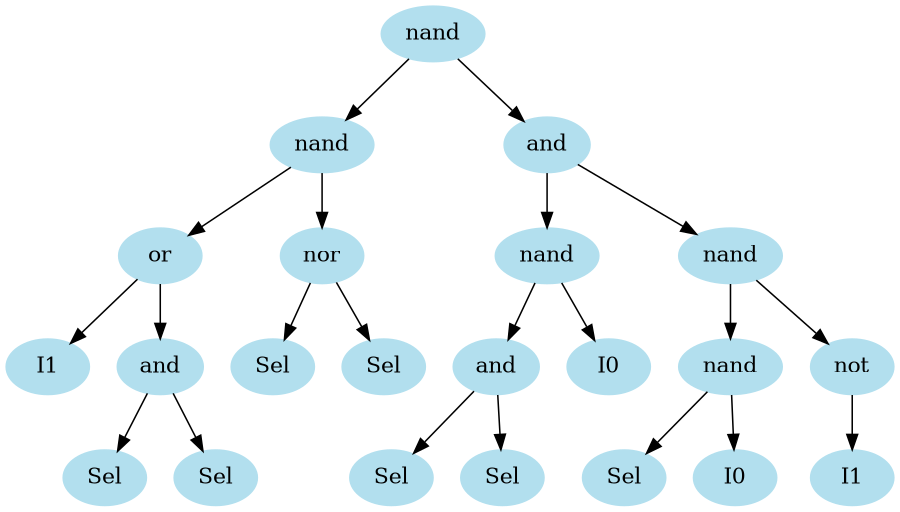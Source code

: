 digraph unix {
	node [color=lightblue2 style=filled]
	size="6,6"
	gate_0 [label=nand]
	gate_1 [label=nand]
	gate_2 [label=or]
	ins_0 [label=I1]
	gate_3 [label=and]
	ins_1 [label=Sel]
	ins_2 [label=Sel]
	gate_4 [label=nor]
	ins_3 [label=Sel]
	ins_4 [label=Sel]
	gate_5 [label=and]
	gate_6 [label=nand]
	gate_7 [label=and]
	ins_5 [label=Sel]
	ins_6 [label=Sel]
	ins_7 [label=I0]
	gate_8 [label=nand]
	gate_9 [label=nand]
	ins_8 [label=Sel]
	ins_9 [label=I0]
	gate_10 [label=not]
	ins_10 [label=I1]
	gate_0 -> gate_1
	gate_0 -> gate_5
	gate_1 -> gate_2
	gate_1 -> gate_4
	gate_2 -> ins_0
	gate_2 -> gate_3
	gate_3 -> ins_1
	gate_3 -> ins_2
	gate_4 -> ins_3
	gate_4 -> ins_4
	gate_5 -> gate_6
	gate_5 -> gate_8
	gate_6 -> gate_7
	gate_6 -> ins_7
	gate_7 -> ins_5
	gate_7 -> ins_6
	gate_8 -> gate_9
	gate_8 -> gate_10
	gate_9 -> ins_8
	gate_9 -> ins_9
	gate_10 -> ins_10
}
